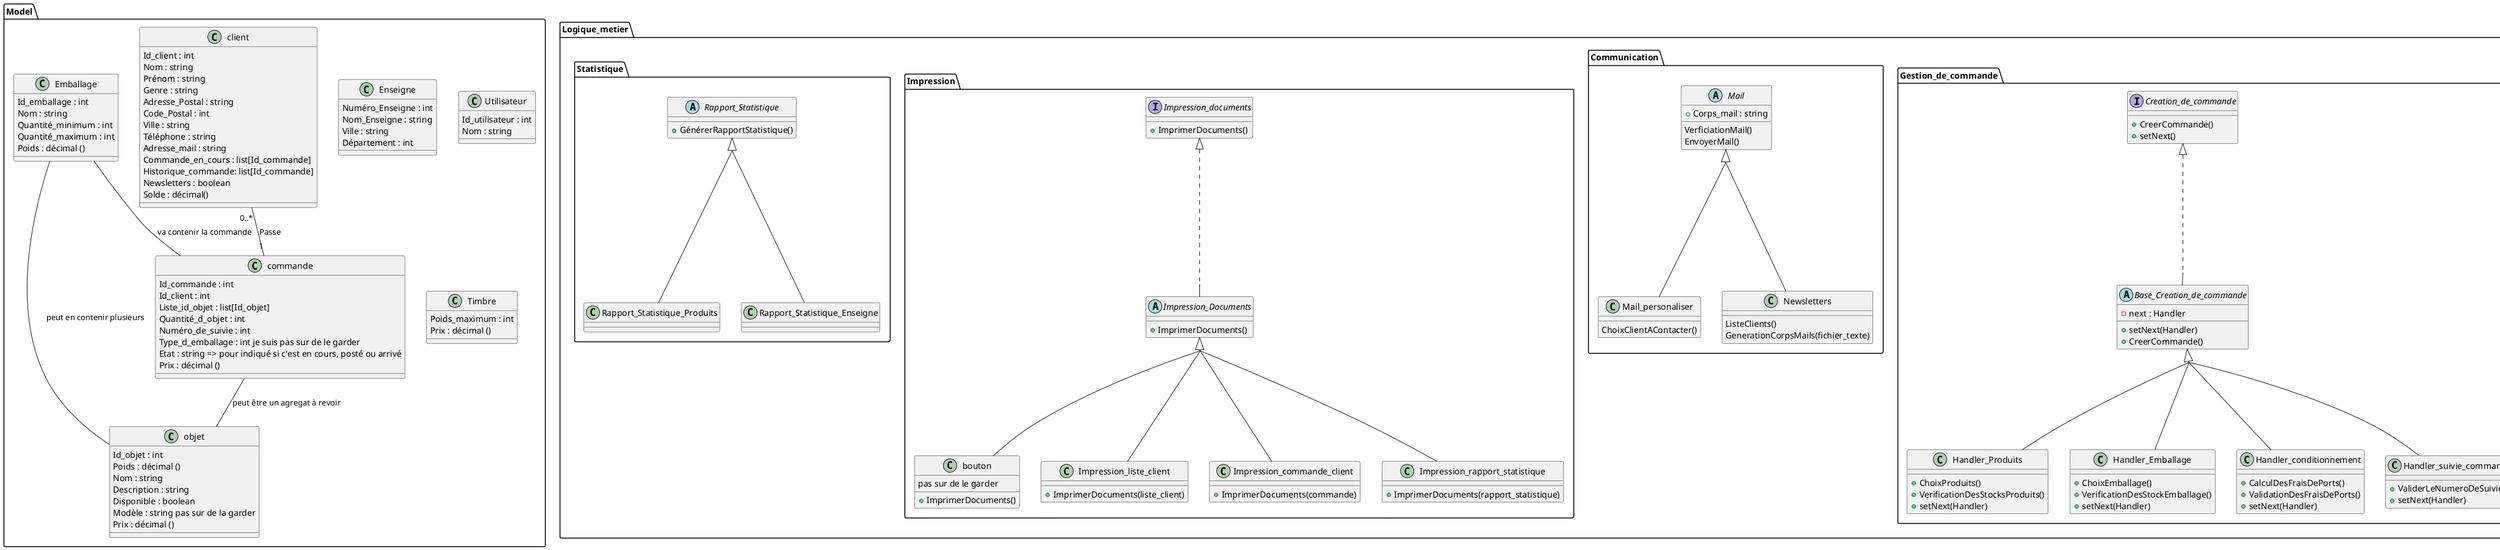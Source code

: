 @startuml class brooullion
skinparam groupInheritance 2

package Model {
    class client {
        Id_client : int
        Nom : string
        Prénom : string
        Genre : string
        Adresse_Postal : string
        Code_Postal : int
        Ville : string
        Téléphone : string
        Adresse_mail : string
        Commande_en_cours : list[Id_commande]
        Historique_commande: list[Id_commande]
        Newsletters : boolean
        {field} Solde : décimal()
    }

    class commande {
        Id_commande : int
        Id_client : int
        Liste_id_objet : list[Id_objet]
        Quantité_d_objet : int
        Numéro_de_suivie : int
        Type_d_emballage : int je suis pas sur de le garder
        Etat : string => pour indiqué si c'est en cours, posté ou arrivé
        {field} Prix : décimal ()

    }

    class objet {
        Id_objet : int
        {field} Poids : décimal ()
        Nom : string
        Description : string
        Disponible : boolean
        Modèle : string pas sur de la garder
        {field} Prix : décimal ()
    }

    class Emballage {
        Id_emballage : int
        Nom : string
        Quantité_minimum : int
        Quantité_maximum : int
        {field} Poids : décimal ()
    }

    class Enseigne {
        Numéro_Enseigne : int
        Nom_Enseigne : string
        Ville : string
        Département : int
    }

    class Utilisateur {
        Id_utilisateur : int
        Nom : string
    }

    class Timbre {
        Poids_maximum : int
        {field} Prix : décimal ()
    }
}

client "0..*" -- "1" commande : Passe
commande -- objet : peut être un agregat à revoir
Emballage -- objet : peut en contenir plusieurs
Emballage -- commande : va contenir la commande


package Logique_metier {

    package Gestion_de_commande {
        interface Creation_de_commande {
        + CreerCommande()
        + setNext()
        }

        abstract Base_Creation_de_commande {
            - next : Handler
            + setNext(Handler)
            + CreerCommande()
        } 

        class Handler_Produits{
            + ChoixProduits()
            + VerificationDesStocksProduits()
            + setNext(Handler)
        }

        class Handler_Emballage {
            + ChoixEmballage()
            + VerificationDesStockEmballage()
            + setNext(Handler)
        }

        class Handler_conditionnement {
            + CalculDesFraisDePorts()
            + ValidationDesFraisDePorts()
            + setNext(Handler)
        }

        class Handler_suivie_commande {
            + ValiderLeNumeroDeSuivie()
            + setNext(Handler)
        }
    }

    package Communication {

        class Mail_personaliser {
            ChoixClientAContacter()
        }

        class Newsletters {
            ListeClients()
            GenerationCorpsMails(fichier_texte)
        }

        abstract Mail {
            + Corps_mail : string
            VerficiationMail()
            EnvoyerMail()
        }
    }

    package Impression {

        interface Impression_documents{
            +ImprimerDocuments()
        }

        abstract Impression_Documents{
            +ImprimerDocuments()
        }

        class bouton {
            pas sur de le garder
            + ImprimerDocuments()
        }

        class Impression_liste_client {
            + ImprimerDocuments(liste_client)
        }

        class Impression_commande_client {
            + ImprimerDocuments(commande)
        }

        class Impression_rapport_statistique {
            + ImprimerDocuments(rapport_statistique)
        }

    }

    package Statistique {

        abstract Rapport_Statistique {
            + GénérerRapportStatistique()
        }

        class Rapport_Statistique_Produits{

        }

        class Rapport_Statistique_Enseigne{}
    }
    
}

Creation_de_commande <|.. Base_Creation_de_commande
Base_Creation_de_commande <|-- Handler_Produits
Base_Creation_de_commande <|-- Handler_Emballage
Base_Creation_de_commande <|-- Handler_conditionnement
Base_Creation_de_commande <|-- Handler_suivie_commande


Mail <|-- Mail_personaliser
Mail <|-- Newsletters


Impression_documents <|.. Impression_Documents
Impression_Documents <|-- Impression_commande_client
Impression_Documents <|-- Impression_liste_client
Impression_Documents <|-- Impression_rapport_statistique
Impression_Documents <|-- bouton

Rapport_Statistique <|-- Rapport_Statistique_Enseigne
Rapport_Statistique <|-- Rapport_Statistique_Produits




@enduml